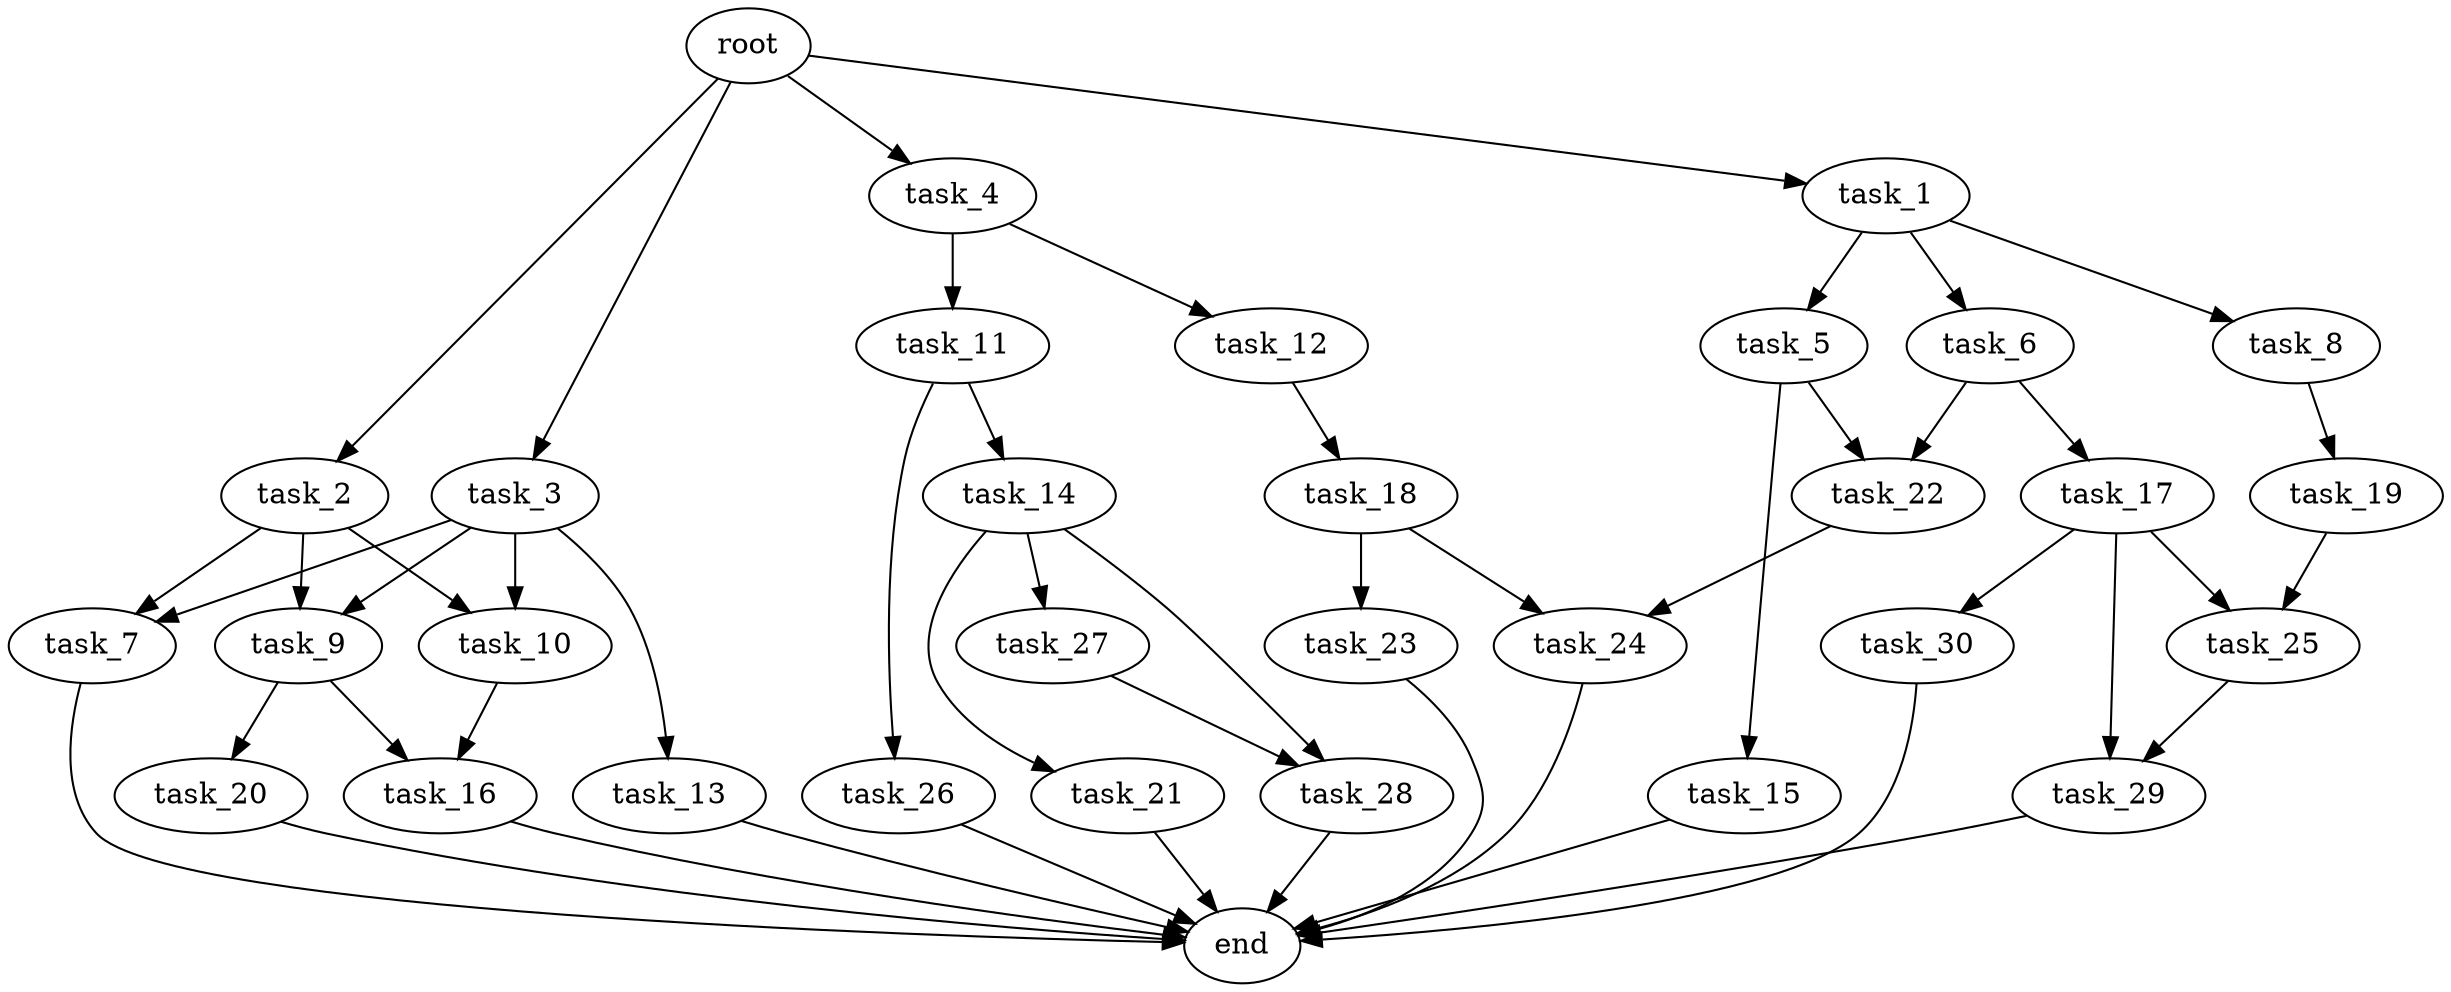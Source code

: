 digraph G {
  root [size="0.000000e+00"];
  task_1 [size="3.664174e+09"];
  task_2 [size="6.059930e+09"];
  task_3 [size="7.096687e+08"];
  task_4 [size="9.302180e+09"];
  task_5 [size="2.088172e+09"];
  task_6 [size="4.914564e+09"];
  task_7 [size="8.897783e+09"];
  task_8 [size="8.004881e+08"];
  task_9 [size="8.010398e+09"];
  task_10 [size="6.079412e+08"];
  task_11 [size="5.580641e+09"];
  task_12 [size="9.382500e+09"];
  task_13 [size="4.160116e+09"];
  task_14 [size="3.691317e+09"];
  task_15 [size="7.084629e+09"];
  task_16 [size="8.236606e+09"];
  task_17 [size="2.658891e+09"];
  task_18 [size="4.074909e+08"];
  task_19 [size="7.048109e+08"];
  task_20 [size="3.039742e+09"];
  task_21 [size="9.446090e+09"];
  task_22 [size="9.605907e+09"];
  task_23 [size="9.720954e+08"];
  task_24 [size="7.251994e+09"];
  task_25 [size="5.317079e+09"];
  task_26 [size="1.895415e+09"];
  task_27 [size="5.262394e+09"];
  task_28 [size="2.488382e+09"];
  task_29 [size="6.253625e+09"];
  task_30 [size="1.789800e+09"];
  end [size="0.000000e+00"];

  root -> task_1 [size="1.000000e-12"];
  root -> task_2 [size="1.000000e-12"];
  root -> task_3 [size="1.000000e-12"];
  root -> task_4 [size="1.000000e-12"];
  task_1 -> task_5 [size="2.088172e+08"];
  task_1 -> task_6 [size="4.914564e+08"];
  task_1 -> task_8 [size="8.004881e+07"];
  task_2 -> task_7 [size="4.448892e+08"];
  task_2 -> task_9 [size="4.005199e+08"];
  task_2 -> task_10 [size="3.039706e+07"];
  task_3 -> task_7 [size="4.448892e+08"];
  task_3 -> task_9 [size="4.005199e+08"];
  task_3 -> task_10 [size="3.039706e+07"];
  task_3 -> task_13 [size="4.160116e+08"];
  task_4 -> task_11 [size="5.580641e+08"];
  task_4 -> task_12 [size="9.382500e+08"];
  task_5 -> task_15 [size="7.084629e+08"];
  task_5 -> task_22 [size="4.802953e+08"];
  task_6 -> task_17 [size="2.658891e+08"];
  task_6 -> task_22 [size="4.802953e+08"];
  task_7 -> end [size="1.000000e-12"];
  task_8 -> task_19 [size="7.048109e+07"];
  task_9 -> task_16 [size="4.118303e+08"];
  task_9 -> task_20 [size="3.039742e+08"];
  task_10 -> task_16 [size="4.118303e+08"];
  task_11 -> task_14 [size="3.691317e+08"];
  task_11 -> task_26 [size="1.895415e+08"];
  task_12 -> task_18 [size="4.074909e+07"];
  task_13 -> end [size="1.000000e-12"];
  task_14 -> task_21 [size="9.446090e+08"];
  task_14 -> task_27 [size="5.262394e+08"];
  task_14 -> task_28 [size="1.244191e+08"];
  task_15 -> end [size="1.000000e-12"];
  task_16 -> end [size="1.000000e-12"];
  task_17 -> task_25 [size="2.658539e+08"];
  task_17 -> task_29 [size="3.126813e+08"];
  task_17 -> task_30 [size="1.789800e+08"];
  task_18 -> task_23 [size="9.720954e+07"];
  task_18 -> task_24 [size="3.625997e+08"];
  task_19 -> task_25 [size="2.658539e+08"];
  task_20 -> end [size="1.000000e-12"];
  task_21 -> end [size="1.000000e-12"];
  task_22 -> task_24 [size="3.625997e+08"];
  task_23 -> end [size="1.000000e-12"];
  task_24 -> end [size="1.000000e-12"];
  task_25 -> task_29 [size="3.126813e+08"];
  task_26 -> end [size="1.000000e-12"];
  task_27 -> task_28 [size="1.244191e+08"];
  task_28 -> end [size="1.000000e-12"];
  task_29 -> end [size="1.000000e-12"];
  task_30 -> end [size="1.000000e-12"];
}
